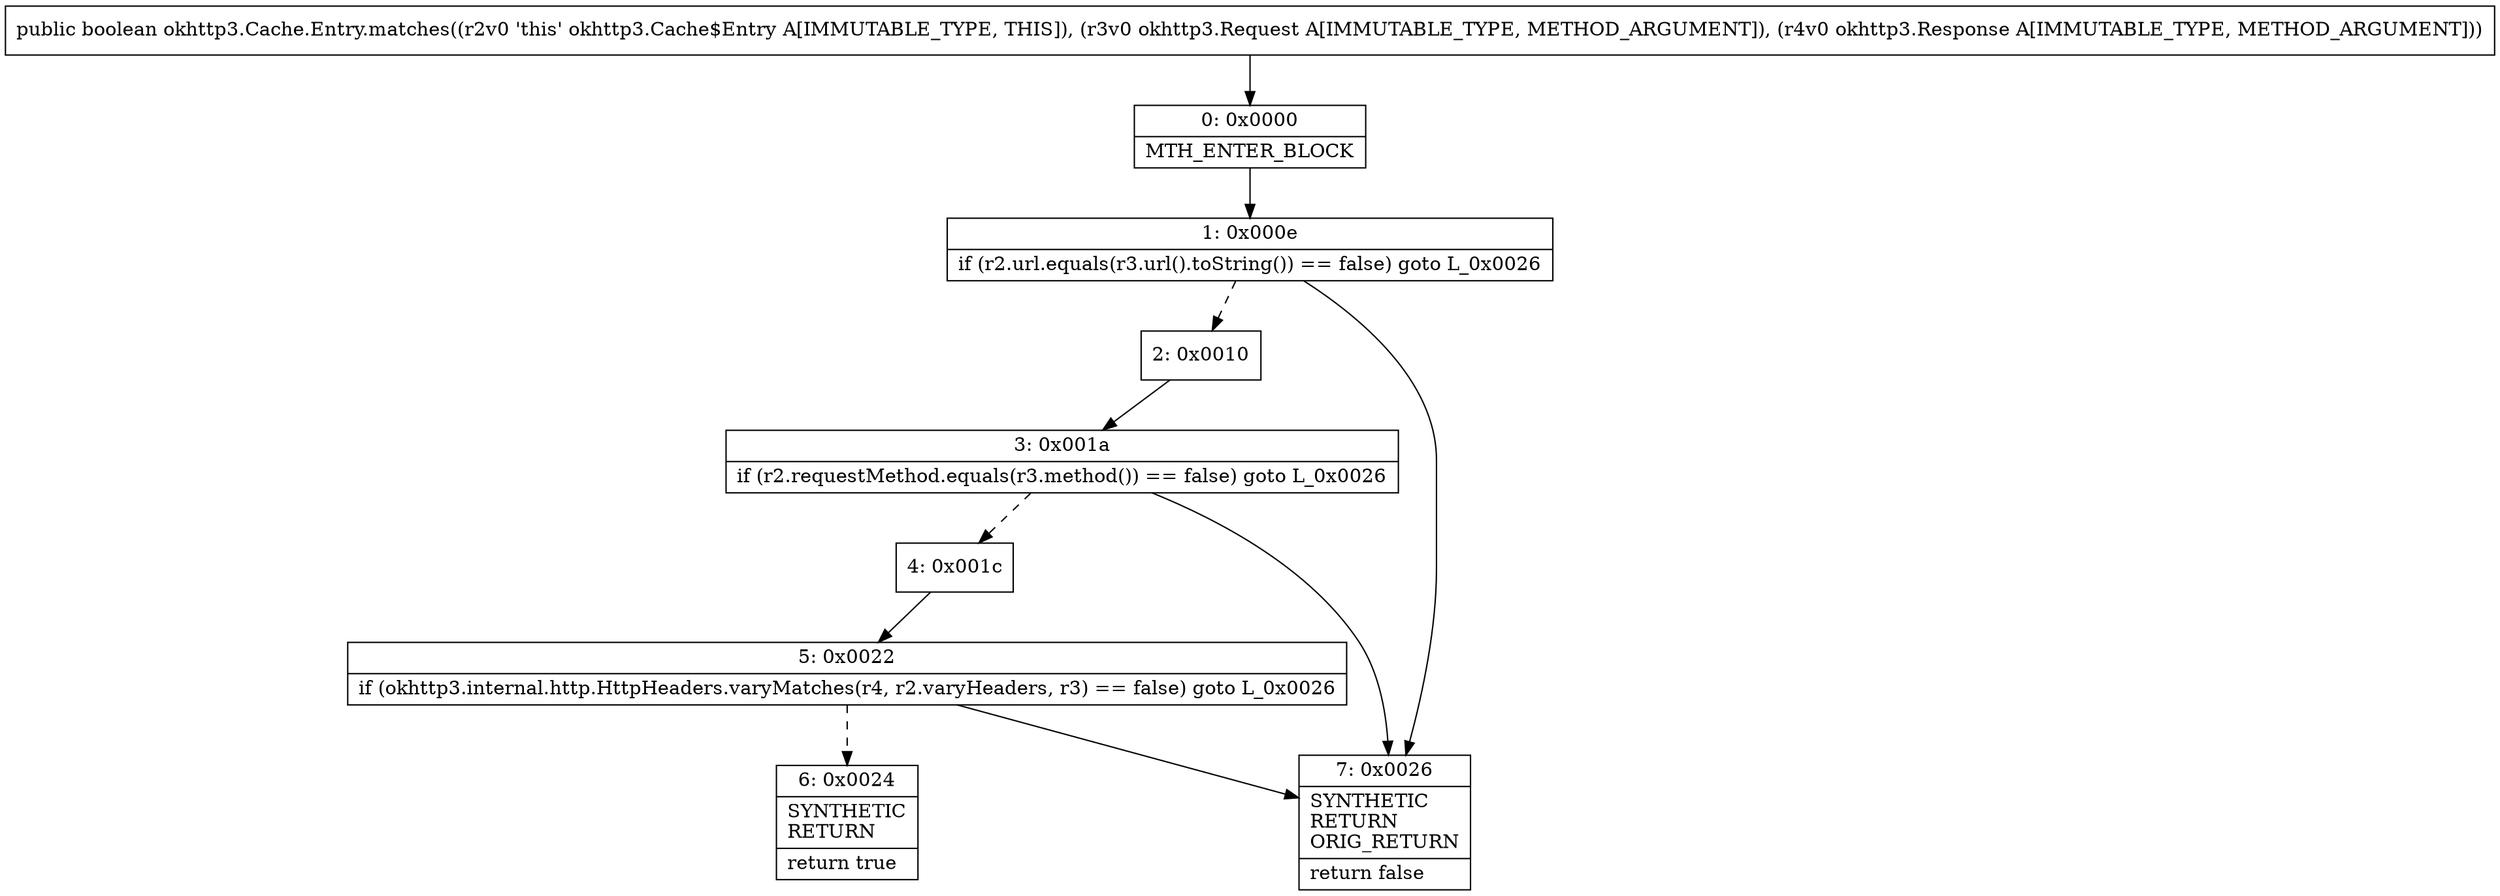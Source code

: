 digraph "CFG forokhttp3.Cache.Entry.matches(Lokhttp3\/Request;Lokhttp3\/Response;)Z" {
Node_0 [shape=record,label="{0\:\ 0x0000|MTH_ENTER_BLOCK\l}"];
Node_1 [shape=record,label="{1\:\ 0x000e|if (r2.url.equals(r3.url().toString()) == false) goto L_0x0026\l}"];
Node_2 [shape=record,label="{2\:\ 0x0010}"];
Node_3 [shape=record,label="{3\:\ 0x001a|if (r2.requestMethod.equals(r3.method()) == false) goto L_0x0026\l}"];
Node_4 [shape=record,label="{4\:\ 0x001c}"];
Node_5 [shape=record,label="{5\:\ 0x0022|if (okhttp3.internal.http.HttpHeaders.varyMatches(r4, r2.varyHeaders, r3) == false) goto L_0x0026\l}"];
Node_6 [shape=record,label="{6\:\ 0x0024|SYNTHETIC\lRETURN\l|return true\l}"];
Node_7 [shape=record,label="{7\:\ 0x0026|SYNTHETIC\lRETURN\lORIG_RETURN\l|return false\l}"];
MethodNode[shape=record,label="{public boolean okhttp3.Cache.Entry.matches((r2v0 'this' okhttp3.Cache$Entry A[IMMUTABLE_TYPE, THIS]), (r3v0 okhttp3.Request A[IMMUTABLE_TYPE, METHOD_ARGUMENT]), (r4v0 okhttp3.Response A[IMMUTABLE_TYPE, METHOD_ARGUMENT])) }"];
MethodNode -> Node_0;
Node_0 -> Node_1;
Node_1 -> Node_2[style=dashed];
Node_1 -> Node_7;
Node_2 -> Node_3;
Node_3 -> Node_4[style=dashed];
Node_3 -> Node_7;
Node_4 -> Node_5;
Node_5 -> Node_6[style=dashed];
Node_5 -> Node_7;
}

